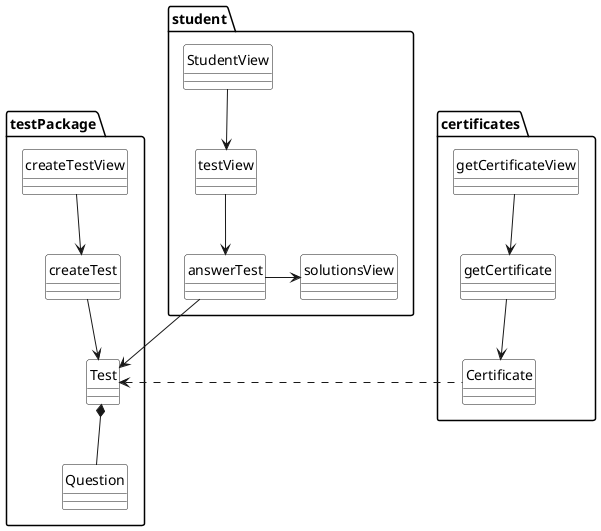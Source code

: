 @startuml DiagramaDePaquetes

skinparam PackageBackgroundColor white
skinparam ClassBackgroundColor white
skinparam classAttributeIconSize 0
hide circle

package "student"{

    class solutionsView{}
    class testView{}
    class StudentView{}
    class answerTest{}    
    StudentView --> testView
    
}

package "testPackage"{

    class createTestView{}
    class createTest{}
    class "Test"{}
    class "Question"{}

    Test *-- Question
}

package "certificates"{
    class "Certificate"{}
    class getCertificate{}
    class getCertificateView{}
}

    getCertificateView -d-> getCertificate
    getCertificate --> Certificate
    createTestView -d-> createTest
    createTest --> Test
    testView -d-> answerTest
    answerTest -r-> solutionsView
    answerTest --> Test

    Certificate .l.> Test
@enduml